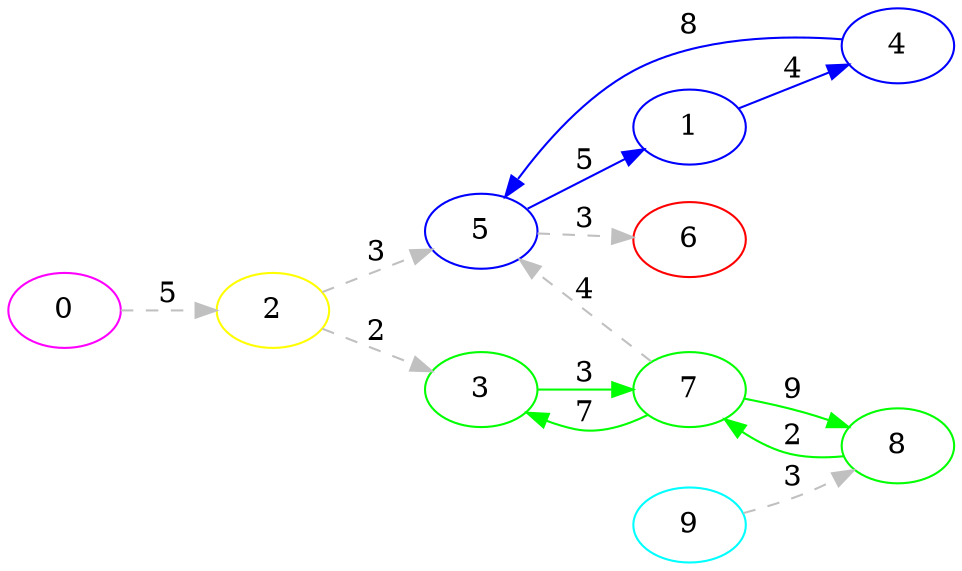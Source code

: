 digraph G {
ranksep = "equally";
rankdir = LR;
{rank = same; 0; };
{rank = same; 2; };
{rank = same; 5; 3; };
{rank = same; 1; 6; 7; };
{rank = same; 4; 8; };
{rank = same; };
{rank = same; 9; };
{rank = same; };
6 [color = "red"];
4 [color = "blue"];
1 [color = "blue"];
5 [color = "blue"];
8 [color = "green"];
7 [color = "green"];
3 [color = "green"];
2 [color = "yellow"];
0 [color = "magenta"];
9 [color = "aqua"];
0->2[label="5" color = "grey" style = "dashed"];
2->5[label="3" color = "grey" style = "dashed"];
2->3[label="2" color = "grey" style = "dashed"];
5->1[label="5" color = "blue"];
5->6[label="3" color = "grey" style = "dashed"];
3->7[label="3" color = "green"];
1->4[label="4" color = "blue"];
6
7->8[label="9" color = "green"];
7->3[label="7" color = "green"];
7->5[label="4" color = "grey" style = "dashed"];
4->5[label="8" color = "blue"];
8->7[label="2" color = "green"];
9->8[label="3" color = "grey" style = "dashed"];
}
